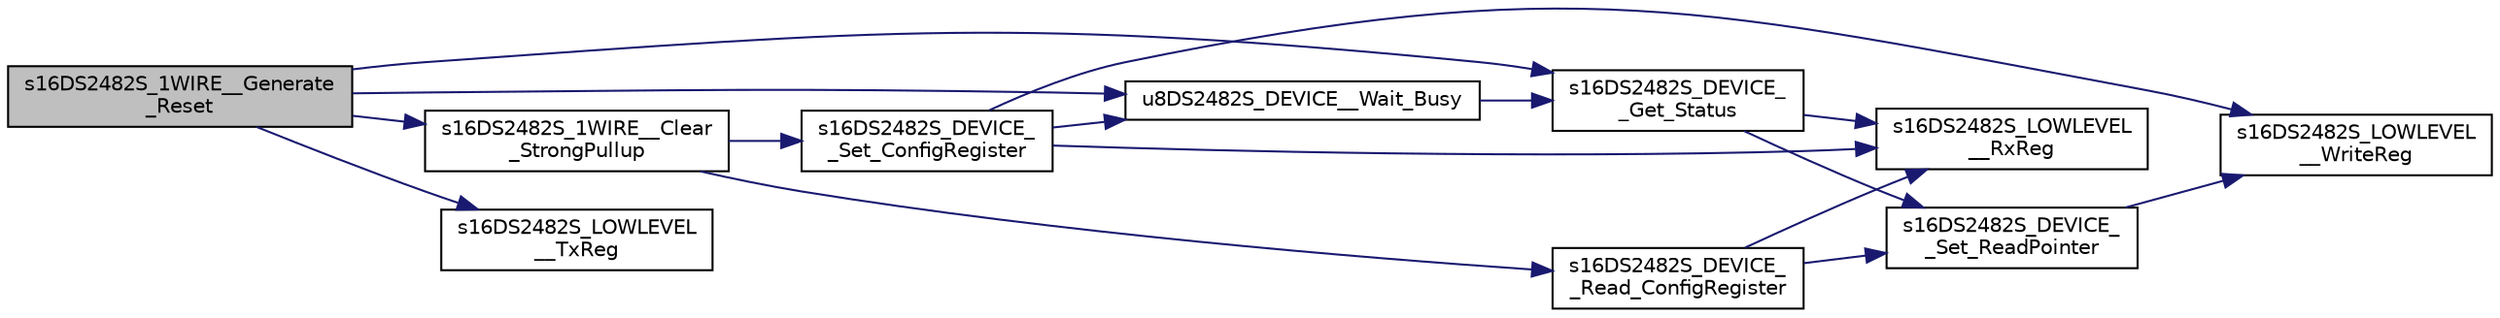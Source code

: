 digraph "s16DS2482S_1WIRE__Generate_Reset"
{
  edge [fontname="Helvetica",fontsize="10",labelfontname="Helvetica",labelfontsize="10"];
  node [fontname="Helvetica",fontsize="10",shape=record];
  rankdir="LR";
  Node1 [label="s16DS2482S_1WIRE__Generate\l_Reset",height=0.2,width=0.4,color="black", fillcolor="grey75", style="filled", fontcolor="black"];
  Node1 -> Node2 [color="midnightblue",fontsize="10",style="solid",fontname="Helvetica"];
  Node2 [label="s16DS2482S_1WIRE__Clear\l_StrongPullup",height=0.2,width=0.4,color="black", fillcolor="white", style="filled",URL="$group___d_s2482_s_____o_n_e___w_i_r_e.html#ga4f4619831eda5c0e5f70bf52a15a4c65",tooltip="Set the strong pullup to OFF. "];
  Node2 -> Node3 [color="midnightblue",fontsize="10",style="solid",fontname="Helvetica"];
  Node3 [label="s16DS2482S_DEVICE_\l_Read_ConfigRegister",height=0.2,width=0.4,color="black", fillcolor="white", style="filled",URL="$group___d_s2482_s_____d_e_v_i_c_e.html#ga0795724aac316012a68ad3718a952f4d",tooltip="Read from the configuration register. "];
  Node3 -> Node4 [color="midnightblue",fontsize="10",style="solid",fontname="Helvetica"];
  Node4 [label="s16DS2482S_DEVICE_\l_Set_ReadPointer",height=0.2,width=0.4,color="black", fillcolor="white", style="filled",URL="$group___d_s2482_s_____d_e_v_i_c_e.html#ga3c287f9ad11903ac541fa53757525e50",tooltip="Sets the devices read pointer to one of a few predetermined values. "];
  Node4 -> Node5 [color="midnightblue",fontsize="10",style="solid",fontname="Helvetica"];
  Node5 [label="s16DS2482S_LOWLEVEL\l__WriteReg",height=0.2,width=0.4,color="black", fillcolor="white", style="filled",URL="$group___d_s2482_s_____l_o_w_l_e_v_e_l.html#gaf9534996d93a544c0570e3fcdc3ad973",tooltip="Write a register on the device. "];
  Node3 -> Node6 [color="midnightblue",fontsize="10",style="solid",fontname="Helvetica"];
  Node6 [label="s16DS2482S_LOWLEVEL\l__RxReg",height=0.2,width=0.4,color="black", fillcolor="white", style="filled",URL="$group___d_s2482_s_____l_o_w_l_e_v_e_l.html#gaa9dba7b1b362f36e72a83086d4845d81",tooltip="Rx a simple register value. "];
  Node2 -> Node7 [color="midnightblue",fontsize="10",style="solid",fontname="Helvetica"];
  Node7 [label="s16DS2482S_DEVICE_\l_Set_ConfigRegister",height=0.2,width=0.4,color="black", fillcolor="white", style="filled",URL="$group___d_s2482_s_____d_e_v_i_c_e.html#ga0cf6249d253f14a7e4dfa284bdede646",tooltip="Sets the config register. "];
  Node7 -> Node6 [color="midnightblue",fontsize="10",style="solid",fontname="Helvetica"];
  Node7 -> Node5 [color="midnightblue",fontsize="10",style="solid",fontname="Helvetica"];
  Node7 -> Node8 [color="midnightblue",fontsize="10",style="solid",fontname="Helvetica"];
  Node8 [label="u8DS2482S_DEVICE__Wait_Busy",height=0.2,width=0.4,color="black", fillcolor="white", style="filled",URL="$group___d_s2482_s_____d_e_v_i_c_e.html#ga984c08ff8e3a99a45ae3c6b118d2012b",tooltip="Waits for the Busy bit to be clear before continuing. "];
  Node8 -> Node9 [color="midnightblue",fontsize="10",style="solid",fontname="Helvetica"];
  Node9 [label="s16DS2482S_DEVICE_\l_Get_Status",height=0.2,width=0.4,color="black", fillcolor="white", style="filled",URL="$group___d_s2482_s_____d_e_v_i_c_e.html#ga337e96b9b3eb57fa30d9e0a6eccf2ea6",tooltip="Gets the status register. "];
  Node9 -> Node4 [color="midnightblue",fontsize="10",style="solid",fontname="Helvetica"];
  Node9 -> Node6 [color="midnightblue",fontsize="10",style="solid",fontname="Helvetica"];
  Node1 -> Node9 [color="midnightblue",fontsize="10",style="solid",fontname="Helvetica"];
  Node1 -> Node10 [color="midnightblue",fontsize="10",style="solid",fontname="Helvetica"];
  Node10 [label="s16DS2482S_LOWLEVEL\l__TxReg",height=0.2,width=0.4,color="black", fillcolor="white", style="filled",URL="$group___d_s2482_s_____l_o_w_l_e_v_e_l.html#ga60c11542e75efee7894d3f55468476e5",tooltip="Transmit a byte The DS2482 does not use traditional I2C addx - reg - data modes and requires sometime..."];
  Node1 -> Node8 [color="midnightblue",fontsize="10",style="solid",fontname="Helvetica"];
}

